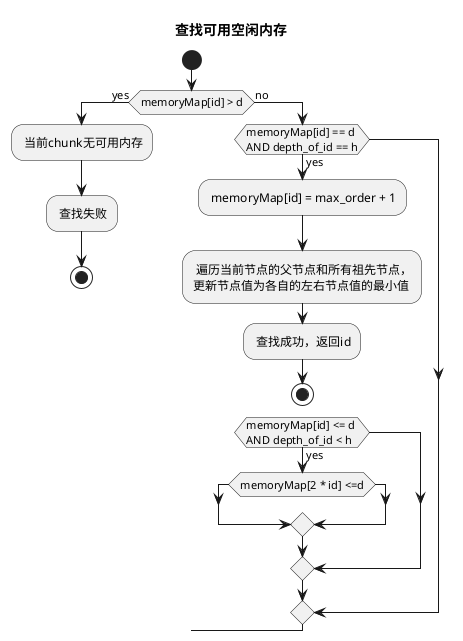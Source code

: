 @startuml

title:   查找可用空闲内存
start
if (memoryMap[id] > d) then(yes)
    : 当前chunk无可用内存;
    : 查找失败;
    stop;
else(no)
if (memoryMap[id] == d \nAND depth_of_id == h) then(yes)
    : memoryMap[id] = max_order + 1;
    : 遍历当前节点的父节点和所有祖先节点，\n更新节点值为各自的左右节点值的最小值;
    : 查找成功，返回id;
    stop;

if (memoryMap[id] <= d \nAND depth_of_id < h) then(yes)
   if (memoryMap[2 * id] <=d)

@enduml